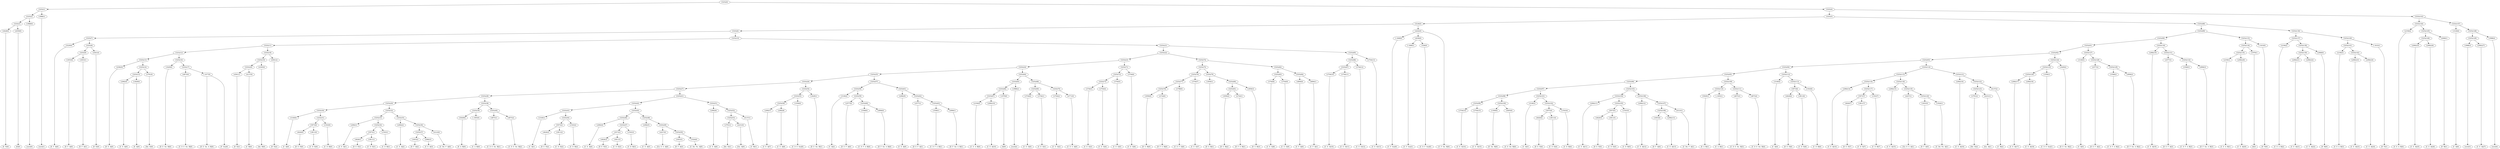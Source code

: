 digraph sample{
"L4428(0)"->"[E  F](0)"
"L2939(0)"->"[E](0)"
"L5252(3)"->"L4428(0)"
"L5252(3)"->"L2939(0)"
"L3988(0)"->"[rest](0)"
"L5252(2)"->"L5252(3)"
"L5252(2)"->"L3988(0)"
"L3988(1)"->"[rest](1)"
"L5252(1)"->"L5252(2)"
"L5252(1)"->"L3988(1)"
"L5229(0)"->"[E  F  A](0)"
"L3453(0)"->"[D  F  A](0)"
"L3453(1)"->"[D  F  A](1)"
"L5252(9)"->"L3453(0)"
"L5252(9)"->"L3453(1)"
"L4561(0)"->"[D  E](0)"
"L5252(8)"->"L5252(9)"
"L5252(8)"->"L4561(0)"
"L5252(7)"->"L5229(0)"
"L5252(7)"->"L5252(8)"
"L4382(0)"->"[D  E  A](0)"
"L2082(0)"->"[C  E  A](0)"
"L1829(0)"->"[E  A](0)"
"L5252(15)"->"L2082(0)"
"L5252(15)"->"L1829(0)"
"L3791(0)"->"[Dis  E](0)"
"L5252(14)"->"L5252(15)"
"L5252(14)"->"L3791(0)"
"L5252(13)"->"L4382(0)"
"L5252(13)"->"L5252(14)"
"L3429(0)"->"[D  E  Gis  B](0)"
"L4875(0)"->"[C  D  E  Gis  B](0)"
"L-1677(0)"->"[D  E  Gis  A  B](0)"
"L-1677(0)"->"[F  Gis](0)"
"L5252(17)"->"L4875(0)"
"L5252(17)"->"L-1677(0)"
"L5252(16)"->"L3429(0)"
"L5252(16)"->"L5252(17)"
"L5252(12)"->"L5252(13)"
"L5252(12)"->"L5252(16)"
"L4561(1)"->"[D  E](1)"
"L4137(0)"->"[C  B](0)"
"L5252(20)"->"L4561(1)"
"L5252(20)"->"L4137(0)"
"L4345(0)"->"[Ais  B](0)"
"L5252(19)"->"L5252(20)"
"L5252(19)"->"L4345(0)"
"L4561(2)"->"[D  E](2)"
"L5252(18)"->"L5252(19)"
"L5252(18)"->"L4561(2)"
"L5252(11)"->"L5252(12)"
"L5252(11)"->"L5252(18)"
"L3140(0)"->"[C  A](0)"
"L4626(0)"->"[D  E  F](0)"
"L3811(0)"->"[C  D  E](0)"
"L5073(0)"->"L4626(0)"
"L5073(0)"->"L3811(0)"
"L1543(0)"->"[C  D  B](0)"
"L5252(31)"->"L5073(0)"
"L5252(31)"->"L1543(0)"
"L5252(30)"->"L3140(0)"
"L5252(30)"->"L5252(31)"
"L2082(1)"->"[C  E  A](1)"
"L4626(1)"->"[D  E  F](1)"
"L3811(1)"->"[C  D  E](1)"
"L5073(1)"->"L4626(1)"
"L5073(1)"->"L3811(1)"
"L1543(1)"->"[C  D  B](1)"
"L5252(34)"->"L5073(1)"
"L5252(34)"->"L1543(1)"
"L5252(33)"->"L2082(1)"
"L5252(33)"->"L5252(34)"
"L2082(2)"->"[C  E  A](2)"
"L3453(2)"->"[D  F  A](2)"
"L2082(3)"->"[C  E  A](3)"
"L5252(37)"->"L3453(2)"
"L5252(37)"->"L2082(3)"
"L4123(0)"->"[C  Dis  F  A](0)"
"L5252(36)"->"L5252(37)"
"L5252(36)"->"L4123(0)"
"L5252(35)"->"L2082(2)"
"L5252(35)"->"L5252(36)"
"L5252(32)"->"L5252(33)"
"L5252(32)"->"L5252(35)"
"L5252(29)"->"L5252(30)"
"L5252(29)"->"L5252(32)"
"L5029(0)"->"[E  A  B](0)"
"L-1693(0)"->"[C  A  B](0)"
"L5252(39)"->"L5029(0)"
"L5252(39)"->"L-1693(0)"
"L4875(1)"->"[C  D  E  Gis  B](1)"
"L4875(2)"->"[C  D  E  Gis  B](2)"
"L5252(40)"->"L4875(1)"
"L5252(40)"->"L4875(2)"
"L5252(38)"->"L5252(39)"
"L5252(38)"->"L5252(40)"
"L5252(28)"->"L5252(29)"
"L5252(28)"->"L5252(38)"
"L3140(1)"->"[C  A](1)"
"L4626(2)"->"[D  E  F](2)"
"L3811(2)"->"[C  D  E](2)"
"L5073(2)"->"L4626(2)"
"L5073(2)"->"L3811(2)"
"L1543(2)"->"[C  D  B](2)"
"L5252(44)"->"L5073(2)"
"L5252(44)"->"L1543(2)"
"L5252(43)"->"L3140(1)"
"L5252(43)"->"L5252(44)"
"L2082(4)"->"[C  E  A](4)"
"L4626(3)"->"[D  E  F](3)"
"L3811(3)"->"[C  D  E](3)"
"L5073(3)"->"L4626(3)"
"L5073(3)"->"L3811(3)"
"L1543(3)"->"[C  D  B](3)"
"L5252(47)"->"L5073(3)"
"L5252(47)"->"L1543(3)"
"L5252(46)"->"L2082(4)"
"L5252(46)"->"L5252(47)"
"L2082(5)"->"[C  E  A](5)"
"L4257(0)"->"[Cis  E  G  A](0)"
"L3453(3)"->"[D  F  A](3)"
"L1024(0)"->"[C  Dis  Fis  A](0)"
"L5252(50)"->"L3453(3)"
"L5252(50)"->"L1024(0)"
"L5252(49)"->"L4257(0)"
"L5252(49)"->"L5252(50)"
"L5252(48)"->"L2082(5)"
"L5252(48)"->"L5252(49)"
"L5252(45)"->"L5252(46)"
"L5252(45)"->"L5252(48)"
"L5252(42)"->"L5252(43)"
"L5252(42)"->"L5252(45)"
"L2082(6)"->"[C  E  A](6)"
"L3791(1)"->"[Dis  E](1)"
"L4231(0)"->"[Gis  A](0)"
"L5252(53)"->"L3791(1)"
"L5252(53)"->"L4231(0)"
"L4137(1)"->"[C  B](1)"
"L5252(52)"->"L5252(53)"
"L5252(52)"->"L4137(1)"
"L5252(51)"->"L2082(6)"
"L5252(51)"->"L5252(52)"
"L5252(41)"->"L5252(42)"
"L5252(41)"->"L5252(51)"
"L5252(27)"->"L5252(28)"
"L5252(27)"->"L5252(41)"
"L2082(7)"->"[C  E  A](7)"
"L2082(8)"->"[C  E  A](8)"
"L5252(56)"->"L2082(7)"
"L5252(56)"->"L2082(8)"
"L3356(0)"->"[C  D  E  Gis](0)"
"L5252(55)"->"L5252(56)"
"L5252(55)"->"L3356(0)"
"L3429(1)"->"[D  E  Gis  B](1)"
"L5252(54)"->"L5252(55)"
"L5252(54)"->"L3429(1)"
"L5252(26)"->"L5252(27)"
"L5252(26)"->"L5252(54)"
"L3140(2)"->"[C  A](2)"
"L2577(0)"->"[D  E  F  A](0)"
"L3548(0)"->"[C  D  F  A  B](0)"
"L4906(0)"->"[D  F  Gis  A  B](0)"
"L5252(60)"->"L3548(0)"
"L5252(60)"->"L4906(0)"
"L5252(59)"->"L2577(0)"
"L5252(59)"->"L5252(60)"
"L5252(58)"->"L3140(2)"
"L5252(58)"->"L5252(59)"
"L2082(9)"->"[C  E  A](9)"
"L2577(1)"->"[D  E  F  A](1)"
"L3548(1)"->"[C  D  F  A  B](1)"
"L4906(1)"->"[D  F  Gis  A  B](1)"
"L5252(63)"->"L3548(1)"
"L5252(63)"->"L4906(1)"
"L5252(62)"->"L2577(1)"
"L5252(62)"->"L5252(63)"
"L5252(61)"->"L2082(9)"
"L5252(61)"->"L5252(62)"
"L5252(57)"->"L5252(58)"
"L5252(57)"->"L5252(61)"
"L5252(25)"->"L5252(26)"
"L5252(25)"->"L5252(57)"
"L2194(0)"->"[C  E  A  B](0)"
"L2082(10)"->"[C  E  A](10)"
"L5252(67)"->"L2194(0)"
"L5252(67)"->"L2082(10)"
"L1979(0)"->"[A](0)"
"L5252(66)"->"L5252(67)"
"L5252(66)"->"L1979(0)"
"L3988(2)"->"[rest](2)"
"L5252(65)"->"L5252(66)"
"L5252(65)"->"L3988(2)"
"L3744(0)"->"[C  E  G](0)"
"L3744(1)"->"[C  E  G](1)"
"L5252(69)"->"L3744(0)"
"L5252(69)"->"L3744(1)"
"L3744(2)"->"[C  E  G](2)"
"L4771(0)"->"[C  E  G  A](0)"
"L5252(70)"->"L3744(2)"
"L5252(70)"->"L4771(0)"
"L5252(68)"->"L5252(69)"
"L5252(68)"->"L5252(70)"
"L5252(64)"->"L5252(65)"
"L5252(64)"->"L5252(68)"
"L5252(24)"->"L5252(25)"
"L5252(24)"->"L5252(64)"
"L3744(3)"->"[C  E  G](3)"
"L3744(4)"->"[C  E  G](4)"
"L5252(73)"->"L3744(3)"
"L5252(73)"->"L3744(4)"
"L3744(5)"->"[C  E  G](5)"
"L5252(72)"->"L5252(73)"
"L5252(72)"->"L3744(5)"
"L3744(6)"->"[C  E  G](6)"
"L5252(71)"->"L5252(72)"
"L5252(71)"->"L3744(6)"
"L5252(23)"->"L5252(24)"
"L5252(23)"->"L5252(71)"
"L3056(0)"->"[D  G  B](0)"
"L2724(0)"->"[D  F  G  B](0)"
"L5252(78)"->"L3056(0)"
"L5252(78)"->"L2724(0)"
"L3788(0)"->"[C  E  F  G](0)"
"L5252(77)"->"L5252(78)"
"L5252(77)"->"L3788(0)"
"L3744(7)"->"[C  E  G](7)"
"L5252(76)"->"L5252(77)"
"L5252(76)"->"L3744(7)"
"L3056(1)"->"[D  G  B](1)"
"L3056(2)"->"[D  G  B](2)"
"L2724(1)"->"[D  F  G  B](1)"
"L5252(81)"->"L3056(2)"
"L5252(81)"->"L2724(1)"
"L3056(3)"->"[D  G  B](3)"
"L5252(80)"->"L5252(81)"
"L5252(80)"->"L3056(3)"
"L5252(79)"->"L3056(1)"
"L5252(79)"->"L5252(80)"
"L5252(75)"->"L5252(76)"
"L5252(75)"->"L5252(79)"
"L3744(8)"->"[C  E  G](8)"
"L3744(9)"->"[C  E  G](9)"
"L5252(83)"->"L3744(8)"
"L5252(83)"->"L3744(9)"
"L4894(0)"->"[C  F  A](0)"
"L4894(1)"->"[C  F  A](1)"
"L5252(84)"->"L4894(0)"
"L5252(84)"->"L4894(1)"
"L5252(82)"->"L5252(83)"
"L5252(82)"->"L5252(84)"
"L5252(74)"->"L5252(75)"
"L5252(74)"->"L5252(82)"
"L5252(22)"->"L5252(23)"
"L5252(22)"->"L5252(74)"
"L3744(10)"->"[C  E  G](10)"
"L3744(11)"->"[C  E  G](11)"
"L5252(87)"->"L3744(10)"
"L5252(87)"->"L3744(11)"
"L3744(12)"->"[C  E  G](12)"
"L5252(86)"->"L5252(87)"
"L5252(86)"->"L3744(12)"
"L3744(13)"->"[C  E  G](13)"
"L5252(85)"->"L5252(86)"
"L5252(85)"->"L3744(13)"
"L5252(21)"->"L5252(22)"
"L5252(21)"->"L5252(85)"
"L5252(10)"->"L5252(11)"
"L5252(10)"->"L5252(21)"
"L5252(6)"->"L5252(7)"
"L5252(6)"->"L5252(10)"
"L-1668(0)"->"[C  F  Gis](0)"
"L-1668(1)"->"[C  F  Gis](1)"
"L526(0)"->"[C  D  F  Gis](0)"
"L2636(0)"->"L-1668(1)"
"L2636(0)"->"L526(0)"
"L4242(0)"->"[C  F  Gis  B](0)"
"L4242(0)"->"L-1668(0)"
"L4242(0)"->"L2636(0)"
"L5236(0)"->"L5252(6)"
"L5236(0)"->"L4242(0)"
"L3744(14)"->"[C  E  G](14)"
"L3744(15)"->"[C  E  G](15)"
"L5252(99)"->"L3744(14)"
"L5252(99)"->"L3744(15)"
"L1509(0)"->"[E  Gis  B](0)"
"L4405(0)"->"[C  E  Gis  B](0)"
"L5252(100)"->"L1509(0)"
"L5252(100)"->"L4405(0)"
"L5252(98)"->"L5252(99)"
"L5252(98)"->"L5252(100)"
"L3140(3)"->"[C  A](3)"
"L4626(4)"->"[D  E  F](4)"
"L3811(4)"->"[C  D  E](4)"
"L5073(4)"->"L4626(4)"
"L5073(4)"->"L3811(4)"
"L1543(4)"->"[C  D  B](4)"
"L5252(102)"->"L5073(4)"
"L5252(102)"->"L1543(4)"
"L5252(101)"->"L3140(3)"
"L5252(101)"->"L5252(102)"
"L5252(97)"->"L5252(98)"
"L5252(97)"->"L5252(101)"
"L2082(11)"->"[C  E  A](11)"
"L4626(5)"->"[D  E  F](5)"
"L3811(5)"->"[C  D  E](5)"
"L5073(5)"->"L4626(5)"
"L5073(5)"->"L3811(5)"
"L1543(5)"->"[C  D  B](5)"
"L5252(105)"->"L5073(5)"
"L5252(105)"->"L1543(5)"
"L5252(104)"->"L2082(11)"
"L5252(104)"->"L5252(105)"
"L2082(12)"->"[C  E  A](12)"
"L3453(4)"->"[D  F  A](4)"
"L2082(13)"->"[C  E  A](13)"
"L5252(108)"->"L3453(4)"
"L5252(108)"->"L2082(13)"
"L4123(1)"->"[C  Dis  F  A](1)"
"L5252(107)"->"L5252(108)"
"L5252(107)"->"L4123(1)"
"L5252(106)"->"L2082(12)"
"L5252(106)"->"L5252(107)"
"L5252(103)"->"L5252(104)"
"L5252(103)"->"L5252(106)"
"L5252(96)"->"L5252(97)"
"L5252(96)"->"L5252(103)"
"L5029(1)"->"[E  A  B](1)"
"L-1693(1)"->"[C  A  B](1)"
"L5252(110)"->"L5029(1)"
"L5252(110)"->"L-1693(1)"
"L4875(3)"->"[C  D  E  Gis  B](3)"
"L4875(4)"->"[C  D  E  Gis  B](4)"
"L5252(111)"->"L4875(3)"
"L5252(111)"->"L4875(4)"
"L5252(109)"->"L5252(110)"
"L5252(109)"->"L5252(111)"
"L5252(95)"->"L5252(96)"
"L5252(95)"->"L5252(109)"
"L3140(4)"->"[C  A](4)"
"L4626(6)"->"[D  E  F](6)"
"L3811(6)"->"[C  D  E](6)"
"L5073(6)"->"L4626(6)"
"L5073(6)"->"L3811(6)"
"L1543(6)"->"[C  D  B](6)"
"L5252(113)"->"L5073(6)"
"L5252(113)"->"L1543(6)"
"L5252(112)"->"L3140(4)"
"L5252(112)"->"L5252(113)"
"L5252(94)"->"L5252(95)"
"L5252(94)"->"L5252(112)"
"L2082(14)"->"[C  E  A](14)"
"L4626(7)"->"[D  E  F](7)"
"L3811(7)"->"[C  D  E](7)"
"L5073(7)"->"L4626(7)"
"L5073(7)"->"L3811(7)"
"L1543(7)"->"[C  D  B](7)"
"L5252(117)"->"L5073(7)"
"L5252(117)"->"L1543(7)"
"L5252(116)"->"L2082(14)"
"L5252(116)"->"L5252(117)"
"L2082(15)"->"[C  E  A](15)"
"L4257(1)"->"[Cis  E  G  A](1)"
"L3453(5)"->"[D  F  A](5)"
"L1024(1)"->"[C  Dis  Fis  A](1)"
"L5252(120)"->"L3453(5)"
"L5252(120)"->"L1024(1)"
"L5252(119)"->"L4257(1)"
"L5252(119)"->"L5252(120)"
"L5252(118)"->"L2082(15)"
"L5252(118)"->"L5252(119)"
"L5252(115)"->"L5252(116)"
"L5252(115)"->"L5252(118)"
"L2082(16)"->"[C  E  A](16)"
"L3791(2)"->"[Dis  E](2)"
"L4231(1)"->"[Gis  A](1)"
"L5252(123)"->"L3791(2)"
"L5252(123)"->"L4231(1)"
"L4137(2)"->"[C  B](2)"
"L5252(122)"->"L5252(123)"
"L5252(122)"->"L4137(2)"
"L5252(121)"->"L2082(16)"
"L5252(121)"->"L5252(122)"
"L5252(114)"->"L5252(115)"
"L5252(114)"->"L5252(121)"
"L5252(93)"->"L5252(94)"
"L5252(93)"->"L5252(114)"
"L2082(17)"->"[C  E  A](17)"
"L2082(18)"->"[C  E  A](18)"
"L5252(126)"->"L2082(17)"
"L5252(126)"->"L2082(18)"
"L3356(1)"->"[C  D  E  Gis](1)"
"L5252(125)"->"L5252(126)"
"L5252(125)"->"L3356(1)"
"L3429(2)"->"[D  E  Gis  B](2)"
"L5252(124)"->"L5252(125)"
"L5252(124)"->"L3429(2)"
"L5252(92)"->"L5252(93)"
"L5252(92)"->"L5252(124)"
"L3140(5)"->"[C  A](5)"
"L2577(2)"->"[D  E  F  A](2)"
"L3548(2)"->"[C  D  F  A  B](2)"
"L4906(2)"->"[D  F  Gis  A  B](2)"
"L5252(129)"->"L3548(2)"
"L5252(129)"->"L4906(2)"
"L5252(128)"->"L2577(2)"
"L5252(128)"->"L5252(129)"
"L5252(127)"->"L3140(5)"
"L5252(127)"->"L5252(128)"
"L5252(91)"->"L5252(92)"
"L5252(91)"->"L5252(127)"
"L2082(19)"->"[C  E  A](19)"
"L2577(3)"->"[D  E  F  A](3)"
"L3548(3)"->"[C  D  F  A  B](3)"
"L4906(3)"->"[D  F  Gis  A  B](3)"
"L5252(132)"->"L3548(3)"
"L5252(132)"->"L4906(3)"
"L5252(131)"->"L2577(3)"
"L5252(131)"->"L5252(132)"
"L5252(130)"->"L2082(19)"
"L5252(130)"->"L5252(131)"
"L5252(90)"->"L5252(91)"
"L5252(90)"->"L5252(130)"
"L2194(1)"->"[C  E  A  B](1)"
"L2082(20)"->"[C  E  A](20)"
"L5252(135)"->"L2194(1)"
"L5252(135)"->"L2082(20)"
"L1979(1)"->"[A](1)"
"L5252(134)"->"L5252(135)"
"L5252(134)"->"L1979(1)"
"L-1633(0)"->"[D  F](0)"
"L5252(133)"->"L5252(134)"
"L5252(133)"->"L-1633(0)"
"L5252(89)"->"L5252(90)"
"L5252(89)"->"L5252(133)"
"L2194(2)"->"[C  E  A  B](2)"
"L2082(21)"->"[C  E  A](21)"
"L2082(22)"->"[C  E  A](22)"
"L5252(139)"->"L2082(21)"
"L5252(139)"->"L2082(22)"
"L2068(0)"->"[D  B](0)"
"L5252(138)"->"L5252(139)"
"L5252(138)"->"L2068(0)"
"L5252(137)"->"L2194(2)"
"L5252(137)"->"L5252(138)"
"L2194(3)"->"[C  E  A  B](3)"
"L2082(23)"->"[C  E  A](23)"
"L2082(24)"->"[C  E  A](24)"
"L5252(142)"->"L2082(23)"
"L5252(142)"->"L2082(24)"
"L5252(141)"->"L2194(3)"
"L5252(141)"->"L5252(142)"
"L-1633(1)"->"[D  F](1)"
"L5252(140)"->"L5252(141)"
"L5252(140)"->"L-1633(1)"
"L5252(136)"->"L5252(137)"
"L5252(136)"->"L5252(140)"
"L5252(88)"->"L5252(89)"
"L5252(88)"->"L5252(136)"
"L5252(5)"->"L5236(0)"
"L5252(5)"->"L5252(88)"
"L2194(4)"->"[C  E  A  B](4)"
"L2082(25)"->"[C  E  A](25)"
"L2082(26)"->"[C  E  A](26)"
"L5252(146)"->"L2082(25)"
"L5252(146)"->"L2082(26)"
"L2068(1)"->"[D  B](1)"
"L5252(145)"->"L5252(146)"
"L5252(145)"->"L2068(1)"
"L5252(144)"->"L2194(4)"
"L5252(144)"->"L5252(145)"
"L3140(6)"->"[C  A](6)"
"L3988(3)"->"[rest](3)"
"L2082(27)"->"[C  E  A](27)"
"L5252(149)"->"L3988(3)"
"L5252(149)"->"L2082(27)"
"L3988(4)"->"[rest](4)"
"L5252(148)"->"L5252(149)"
"L5252(148)"->"L3988(4)"
"L5252(147)"->"L3140(6)"
"L5252(147)"->"L5252(148)"
"L5252(143)"->"L5252(144)"
"L5252(143)"->"L5252(147)"
"L5252(4)"->"L5252(5)"
"L5252(4)"->"L5252(143)"
"L5252(0)"->"L5252(1)"
"L5252(0)"->"L5252(4)"
{rank = min; "L5252(0)"}
{rank = same; "L5252(1)"; "L5252(4)";}
{rank = same; "L5252(2)"; "L3988(1)"; "L5252(5)"; "L5252(143)";}
{rank = same; "L5252(3)"; "L3988(0)"; "L5236(0)"; "L5252(88)"; "L5252(144)"; "L5252(147)";}
{rank = same; "L4428(0)"; "L2939(0)"; "L5252(6)"; "L4242(0)"; "L5252(89)"; "L5252(136)"; "L2194(4)"; "L5252(145)"; "L3140(6)"; "L5252(148)";}
{rank = same; "L5252(7)"; "L5252(10)"; "L-1668(0)"; "L2636(0)"; "L5252(90)"; "L5252(133)"; "L5252(137)"; "L5252(140)"; "L5252(146)"; "L2068(1)"; "L5252(149)"; "L3988(4)";}
{rank = same; "L5229(0)"; "L5252(8)"; "L5252(11)"; "L5252(21)"; "L-1668(1)"; "L526(0)"; "L5252(91)"; "L5252(130)"; "L5252(134)"; "L-1633(0)"; "L2194(2)"; "L5252(138)"; "L5252(141)"; "L-1633(1)"; "L2082(25)"; "L2082(26)"; "L3988(3)"; "L2082(27)";}
{rank = same; "L5252(9)"; "L4561(0)"; "L5252(12)"; "L5252(18)"; "L5252(22)"; "L5252(85)"; "L5252(92)"; "L5252(127)"; "L2082(19)"; "L5252(131)"; "L5252(135)"; "L1979(1)"; "L5252(139)"; "L2068(0)"; "L2194(3)"; "L5252(142)";}
{rank = same; "L3453(0)"; "L3453(1)"; "L5252(13)"; "L5252(16)"; "L5252(19)"; "L4561(2)"; "L5252(23)"; "L5252(74)"; "L5252(86)"; "L3744(13)"; "L5252(93)"; "L5252(124)"; "L3140(5)"; "L5252(128)"; "L2577(3)"; "L5252(132)"; "L2194(1)"; "L2082(20)"; "L2082(21)"; "L2082(22)"; "L2082(23)"; "L2082(24)";}
{rank = same; "L4382(0)"; "L5252(14)"; "L3429(0)"; "L5252(17)"; "L5252(20)"; "L4345(0)"; "L5252(24)"; "L5252(71)"; "L5252(75)"; "L5252(82)"; "L5252(87)"; "L3744(12)"; "L5252(94)"; "L5252(114)"; "L5252(125)"; "L3429(2)"; "L2577(2)"; "L5252(129)"; "L3548(3)"; "L4906(3)";}
{rank = same; "L5252(15)"; "L3791(0)"; "L4875(0)"; "L-1677(0)"; "L4561(1)"; "L4137(0)"; "L5252(25)"; "L5252(64)"; "L5252(72)"; "L3744(6)"; "L5252(76)"; "L5252(79)"; "L5252(83)"; "L5252(84)"; "L3744(10)"; "L3744(11)"; "L5252(95)"; "L5252(112)"; "L5252(115)"; "L5252(121)"; "L5252(126)"; "L3356(1)"; "L3548(2)"; "L4906(2)";}
{rank = same; "L2082(0)"; "L1829(0)"; "L5252(26)"; "L5252(57)"; "L5252(65)"; "L5252(68)"; "L5252(73)"; "L3744(5)"; "L5252(77)"; "L3744(7)"; "L3056(1)"; "L5252(80)"; "L3744(8)"; "L3744(9)"; "L4894(0)"; "L4894(1)"; "L5252(96)"; "L5252(109)"; "L3140(4)"; "L5252(113)"; "L5252(116)"; "L5252(118)"; "L2082(16)"; "L5252(122)"; "L2082(17)"; "L2082(18)";}
{rank = same; "L5252(27)"; "L5252(54)"; "L5252(58)"; "L5252(61)"; "L5252(66)"; "L3988(2)"; "L5252(69)"; "L5252(70)"; "L3744(3)"; "L3744(4)"; "L5252(78)"; "L3788(0)"; "L5252(81)"; "L3056(3)"; "L5252(97)"; "L5252(103)"; "L5252(110)"; "L5252(111)"; "L5073(6)"; "L1543(6)"; "L2082(14)"; "L5252(117)"; "L2082(15)"; "L5252(119)"; "L5252(123)"; "L4137(2)";}
{rank = same; "L5252(28)"; "L5252(41)"; "L5252(55)"; "L3429(1)"; "L3140(2)"; "L5252(59)"; "L2082(9)"; "L5252(62)"; "L5252(67)"; "L1979(0)"; "L3744(0)"; "L3744(1)"; "L3744(2)"; "L4771(0)"; "L3056(0)"; "L2724(0)"; "L3056(2)"; "L2724(1)"; "L5252(98)"; "L5252(101)"; "L5252(104)"; "L5252(106)"; "L5029(1)"; "L-1693(1)"; "L4875(3)"; "L4875(4)"; "L4626(6)"; "L3811(6)"; "L5073(7)"; "L1543(7)"; "L4257(1)"; "L5252(120)"; "L3791(2)"; "L4231(1)";}
{rank = same; "L5252(29)"; "L5252(38)"; "L5252(42)"; "L5252(51)"; "L5252(56)"; "L3356(0)"; "L2577(0)"; "L5252(60)"; "L2577(1)"; "L5252(63)"; "L2194(0)"; "L2082(10)"; "L5252(99)"; "L5252(100)"; "L3140(3)"; "L5252(102)"; "L2082(11)"; "L5252(105)"; "L2082(12)"; "L5252(107)"; "L4626(7)"; "L3811(7)"; "L3453(5)"; "L1024(1)";}
{rank = same; "L5252(30)"; "L5252(32)"; "L5252(39)"; "L5252(40)"; "L5252(43)"; "L5252(45)"; "L2082(6)"; "L5252(52)"; "L2082(7)"; "L2082(8)"; "L3548(0)"; "L4906(0)"; "L3548(1)"; "L4906(1)"; "L3744(14)"; "L3744(15)"; "L1509(0)"; "L4405(0)"; "L5073(4)"; "L1543(4)"; "L5073(5)"; "L1543(5)"; "L5252(108)"; "L4123(1)";}
{rank = same; "L3140(0)"; "L5252(31)"; "L5252(33)"; "L5252(35)"; "L5029(0)"; "L-1693(0)"; "L4875(1)"; "L4875(2)"; "L3140(1)"; "L5252(44)"; "L5252(46)"; "L5252(48)"; "L5252(53)"; "L4137(1)"; "L4626(4)"; "L3811(4)"; "L4626(5)"; "L3811(5)"; "L3453(4)"; "L2082(13)";}
{rank = same; "L5073(0)"; "L1543(0)"; "L2082(1)"; "L5252(34)"; "L2082(2)"; "L5252(36)"; "L5073(2)"; "L1543(2)"; "L2082(4)"; "L5252(47)"; "L2082(5)"; "L5252(49)"; "L3791(1)"; "L4231(0)";}
{rank = same; "L4626(0)"; "L3811(0)"; "L5073(1)"; "L1543(1)"; "L5252(37)"; "L4123(0)"; "L4626(2)"; "L3811(2)"; "L5073(3)"; "L1543(3)"; "L4257(0)"; "L5252(50)";}
{rank = same; "L4626(1)"; "L3811(1)"; "L3453(2)"; "L2082(3)"; "L4626(3)"; "L3811(3)"; "L3453(3)"; "L1024(0)";}
{rank = max; "[A](0)"; "[A](1)"; "[Ais  B](0)"; "[C  A  B](0)"; "[C  A  B](1)"; "[C  A](0)"; "[C  A](1)"; "[C  A](2)"; "[C  A](3)"; "[C  A](4)"; "[C  A](5)"; "[C  A](6)"; "[C  B](0)"; "[C  B](1)"; "[C  B](2)"; "[C  D  B](0)"; "[C  D  B](1)"; "[C  D  B](2)"; "[C  D  B](3)"; "[C  D  B](4)"; "[C  D  B](5)"; "[C  D  B](6)"; "[C  D  B](7)"; "[C  D  E  Gis  B](0)"; "[C  D  E  Gis  B](1)"; "[C  D  E  Gis  B](2)"; "[C  D  E  Gis  B](3)"; "[C  D  E  Gis  B](4)"; "[C  D  E  Gis](0)"; "[C  D  E  Gis](1)"; "[C  D  E](0)"; "[C  D  E](1)"; "[C  D  E](2)"; "[C  D  E](3)"; "[C  D  E](4)"; "[C  D  E](5)"; "[C  D  E](6)"; "[C  D  E](7)"; "[C  D  F  A  B](0)"; "[C  D  F  A  B](1)"; "[C  D  F  A  B](2)"; "[C  D  F  A  B](3)"; "[C  D  F  Gis](0)"; "[C  Dis  F  A](0)"; "[C  Dis  F  A](1)"; "[C  Dis  Fis  A](0)"; "[C  Dis  Fis  A](1)"; "[C  E  A  B](0)"; "[C  E  A  B](1)"; "[C  E  A  B](2)"; "[C  E  A  B](3)"; "[C  E  A  B](4)"; "[C  E  A](0)"; "[C  E  A](1)"; "[C  E  A](10)"; "[C  E  A](11)"; "[C  E  A](12)"; "[C  E  A](13)"; "[C  E  A](14)"; "[C  E  A](15)"; "[C  E  A](16)"; "[C  E  A](17)"; "[C  E  A](18)"; "[C  E  A](19)"; "[C  E  A](2)"; "[C  E  A](20)"; "[C  E  A](21)"; "[C  E  A](22)"; "[C  E  A](23)"; "[C  E  A](24)"; "[C  E  A](25)"; "[C  E  A](26)"; "[C  E  A](27)"; "[C  E  A](3)"; "[C  E  A](4)"; "[C  E  A](5)"; "[C  E  A](6)"; "[C  E  A](7)"; "[C  E  A](8)"; "[C  E  A](9)"; "[C  E  F  G](0)"; "[C  E  G  A](0)"; "[C  E  G](0)"; "[C  E  G](1)"; "[C  E  G](10)"; "[C  E  G](11)"; "[C  E  G](12)"; "[C  E  G](13)"; "[C  E  G](14)"; "[C  E  G](15)"; "[C  E  G](2)"; "[C  E  G](3)"; "[C  E  G](4)"; "[C  E  G](5)"; "[C  E  G](6)"; "[C  E  G](7)"; "[C  E  G](8)"; "[C  E  G](9)"; "[C  E  Gis  B](0)"; "[C  F  A](0)"; "[C  F  A](1)"; "[C  F  Gis  B](0)"; "[C  F  Gis](0)"; "[C  F  Gis](1)"; "[Cis  E  G  A](0)"; "[Cis  E  G  A](1)"; "[D  B](0)"; "[D  B](1)"; "[D  E  A](0)"; "[D  E  F  A](0)"; "[D  E  F  A](1)"; "[D  E  F  A](2)"; "[D  E  F  A](3)"; "[D  E  F](0)"; "[D  E  F](1)"; "[D  E  F](2)"; "[D  E  F](3)"; "[D  E  F](4)"; "[D  E  F](5)"; "[D  E  F](6)"; "[D  E  F](7)"; "[D  E  Gis  A  B](0)"; "[D  E  Gis  B](0)"; "[D  E  Gis  B](1)"; "[D  E  Gis  B](2)"; "[D  E](0)"; "[D  E](1)"; "[D  E](2)"; "[D  F  A](0)"; "[D  F  A](1)"; "[D  F  A](2)"; "[D  F  A](3)"; "[D  F  A](4)"; "[D  F  A](5)"; "[D  F  G  B](0)"; "[D  F  G  B](1)"; "[D  F  Gis  A  B](0)"; "[D  F  Gis  A  B](1)"; "[D  F  Gis  A  B](2)"; "[D  F  Gis  A  B](3)"; "[D  F](0)"; "[D  F](1)"; "[D  G  B](0)"; "[D  G  B](1)"; "[D  G  B](2)"; "[D  G  B](3)"; "[Dis  E](0)"; "[Dis  E](1)"; "[Dis  E](2)"; "[E  A  B](0)"; "[E  A  B](1)"; "[E  A](0)"; "[E  F  A](0)"; "[E  F](0)"; "[E  Gis  B](0)"; "[E](0)"; "[F  Gis](0)"; "[Gis  A](0)"; "[Gis  A](1)"; "[rest](0)"; "[rest](1)"; "[rest](2)"; "[rest](3)"; "[rest](4)";}
}